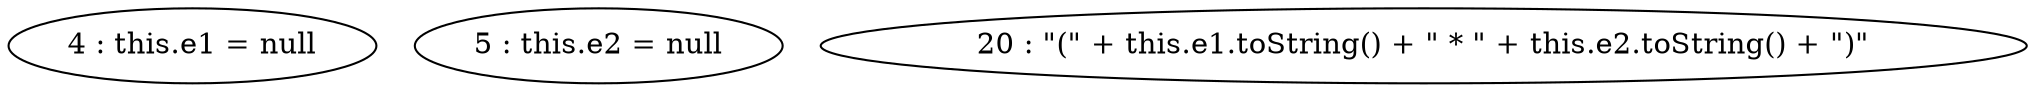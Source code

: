 digraph G {
"4 : this.e1 = null"
"5 : this.e2 = null"
"20 : \"(\" + this.e1.toString() + \" * \" + this.e2.toString() + \")\""
}
